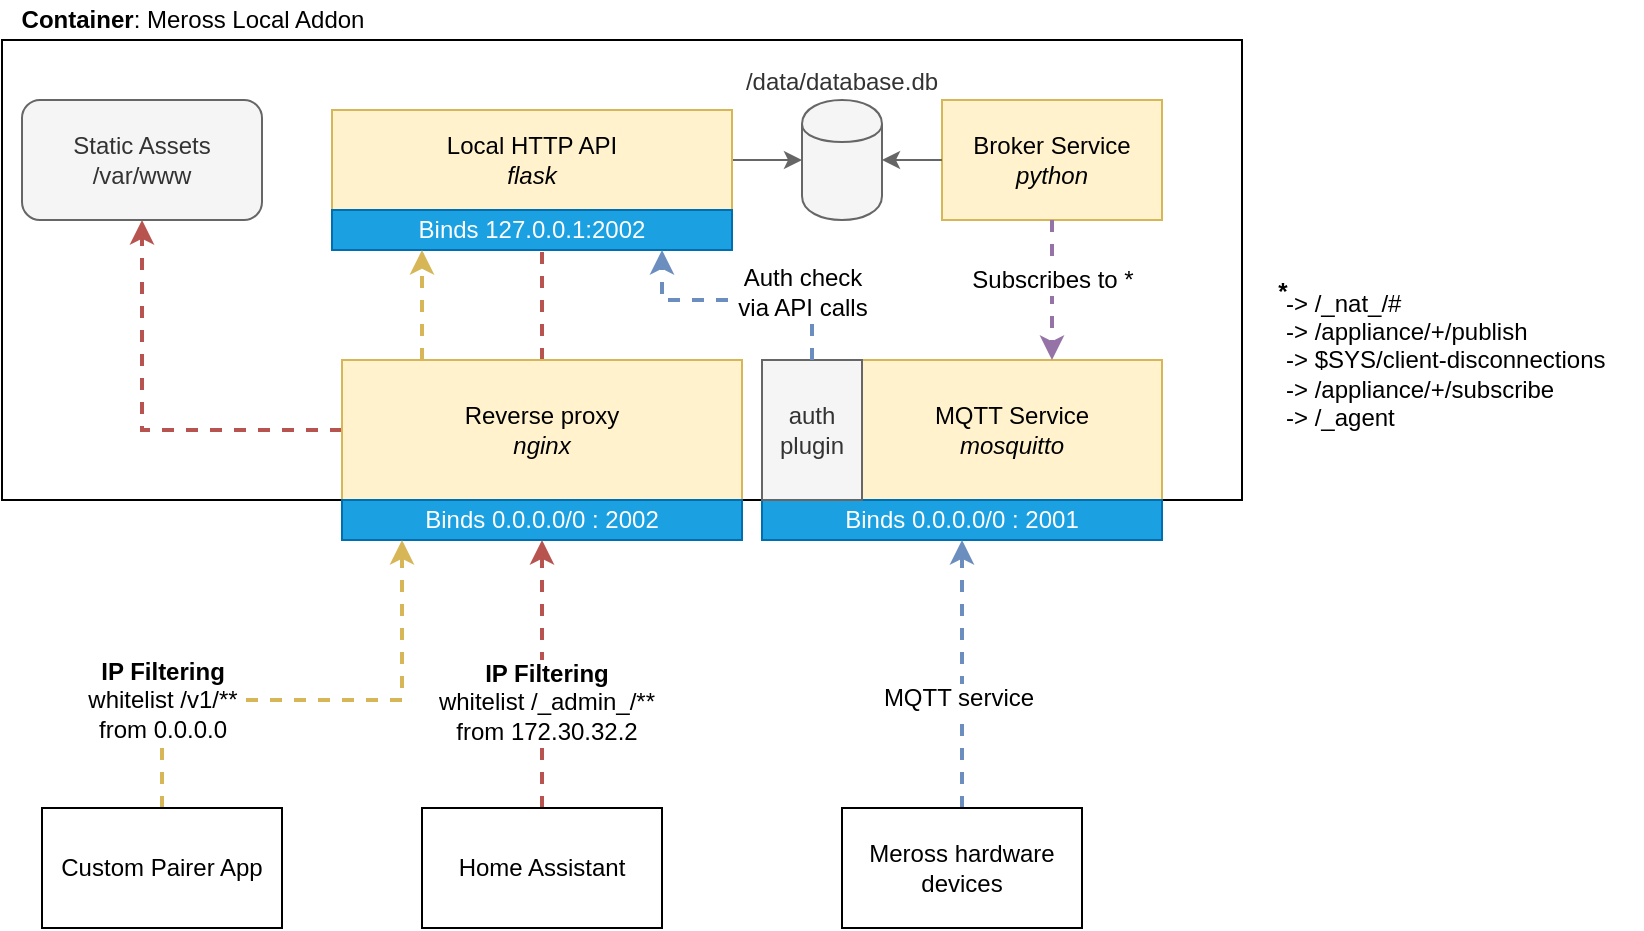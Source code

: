 <mxfile>
    <diagram id="SzWDvU71ywmw7MKfxQqC" name="Page-1">
        <mxGraphModel dx="1083" dy="484" grid="1" gridSize="10" guides="1" tooltips="1" connect="1" arrows="1" fold="1" page="1" pageScale="1" pageWidth="850" pageHeight="1100" math="0" shadow="0">
            <root>
                <mxCell id="0"/>
                <mxCell id="1" parent="0"/>
                <mxCell id="n87xrL4a0USTosJ86s_9-1" value="" style="rounded=0;whiteSpace=wrap;html=1;" parent="1" vertex="1">
                    <mxGeometry x="30" y="60" width="620" height="230" as="geometry"/>
                </mxCell>
                <mxCell id="n87xrL4a0USTosJ86s_9-2" value="&lt;b&gt;Container&lt;/b&gt;: Meross Local Addon" style="text;html=1;align=center;verticalAlign=middle;resizable=0;points=[];autosize=1;" parent="1" vertex="1">
                    <mxGeometry x="30" y="40" width="190" height="20" as="geometry"/>
                </mxCell>
                <mxCell id="n87xrL4a0USTosJ86s_9-20" style="edgeStyle=orthogonalEdgeStyle;rounded=0;orthogonalLoop=1;jettySize=auto;html=1;fillColor=#f8cecc;strokeColor=#b85450;dashed=1;strokeWidth=2;" parent="1" source="n87xrL4a0USTosJ86s_9-3" target="n87xrL4a0USTosJ86s_9-19" edge="1">
                    <mxGeometry relative="1" as="geometry"/>
                </mxCell>
                <mxCell id="n87xrL4a0USTosJ86s_9-21" style="edgeStyle=orthogonalEdgeStyle;rounded=0;orthogonalLoop=1;jettySize=auto;html=1;entryX=0.5;entryY=1;entryDx=0;entryDy=0;fillColor=#f8cecc;strokeColor=#b85450;dashed=1;strokeWidth=2;" parent="1" source="n87xrL4a0USTosJ86s_9-3" target="n87xrL4a0USTosJ86s_9-10" edge="1">
                    <mxGeometry relative="1" as="geometry">
                        <Array as="points">
                            <mxPoint x="300" y="120"/>
                        </Array>
                    </mxGeometry>
                </mxCell>
                <mxCell id="n87xrL4a0USTosJ86s_9-3" value="Reverse proxy&lt;br&gt;&lt;i&gt;nginx&lt;/i&gt;" style="rounded=0;whiteSpace=wrap;html=1;fillColor=#fff2cc;strokeColor=#d6b656;" parent="1" vertex="1">
                    <mxGeometry x="200" y="220" width="200" height="70" as="geometry"/>
                </mxCell>
                <mxCell id="RzaZcnIC_kLMkkmVuZrI-8" style="edgeStyle=orthogonalEdgeStyle;rounded=0;orthogonalLoop=1;jettySize=auto;html=1;entryX=0;entryY=0.5;entryDx=0;entryDy=0;strokeWidth=1;endArrow=classic;endFill=1;fillColor=#f5f5f5;strokeColor=#666666;" parent="1" source="n87xrL4a0USTosJ86s_9-5" target="n87xrL4a0USTosJ86s_9-12" edge="1">
                    <mxGeometry relative="1" as="geometry"/>
                </mxCell>
                <mxCell id="n87xrL4a0USTosJ86s_9-5" value="Local HTTP API&lt;br&gt;&lt;i&gt;flask&lt;/i&gt;" style="rounded=0;whiteSpace=wrap;html=1;fillColor=#fff2cc;strokeColor=#d6b656;" parent="1" vertex="1">
                    <mxGeometry x="195" y="95" width="200" height="50" as="geometry"/>
                </mxCell>
                <mxCell id="n87xrL4a0USTosJ86s_9-6" value="Broker Service&lt;br&gt;&lt;i&gt;python&lt;/i&gt;" style="rounded=0;whiteSpace=wrap;html=1;fillColor=#fff2cc;strokeColor=#d6b656;" parent="1" vertex="1">
                    <mxGeometry x="500" y="90" width="110" height="60" as="geometry"/>
                </mxCell>
                <mxCell id="n87xrL4a0USTosJ86s_9-7" value="MQTT Service&lt;br&gt;&lt;i&gt;mosquitto&lt;/i&gt;" style="rounded=0;whiteSpace=wrap;html=1;fillColor=#fff2cc;strokeColor=#d6b656;" parent="1" vertex="1">
                    <mxGeometry x="460" y="220" width="150" height="70" as="geometry"/>
                </mxCell>
                <mxCell id="n87xrL4a0USTosJ86s_9-8" value="Binds 0.0.0.0/0 : 2002" style="rounded=0;whiteSpace=wrap;html=1;fillColor=#1ba1e2;strokeColor=#006EAF;fontColor=#ffffff;" parent="1" vertex="1">
                    <mxGeometry x="200" y="290" width="200" height="20" as="geometry"/>
                </mxCell>
                <mxCell id="n87xrL4a0USTosJ86s_9-9" value="Binds 0.0.0.0/0 : 2001" style="rounded=0;whiteSpace=wrap;html=1;fillColor=#1ba1e2;strokeColor=#006EAF;fontColor=#ffffff;" parent="1" vertex="1">
                    <mxGeometry x="410" y="290" width="200" height="20" as="geometry"/>
                </mxCell>
                <mxCell id="n87xrL4a0USTosJ86s_9-10" value="Binds 127.0.0.1:2002" style="rounded=0;whiteSpace=wrap;html=1;fillColor=#1ba1e2;strokeColor=#006EAF;fontColor=#ffffff;" parent="1" vertex="1">
                    <mxGeometry x="195" y="145" width="200" height="20" as="geometry"/>
                </mxCell>
                <mxCell id="n87xrL4a0USTosJ86s_9-11" value="auth&lt;br&gt;plugin" style="rounded=0;whiteSpace=wrap;html=1;fillColor=#f5f5f5;strokeColor=#666666;fontColor=#333333;" parent="1" vertex="1">
                    <mxGeometry x="410" y="220" width="50" height="70" as="geometry"/>
                </mxCell>
                <mxCell id="n87xrL4a0USTosJ86s_9-12" value="/data/database.db" style="shape=cylinder;whiteSpace=wrap;html=1;boundedLbl=1;backgroundOutline=1;fillColor=#f5f5f5;strokeColor=#666666;fontColor=#333333;labelPosition=center;verticalLabelPosition=top;align=center;verticalAlign=bottom;" parent="1" vertex="1">
                    <mxGeometry x="430" y="90" width="40" height="60" as="geometry"/>
                </mxCell>
                <mxCell id="n87xrL4a0USTosJ86s_9-19" value="Static Assets&lt;br&gt;/var/www" style="rounded=1;whiteSpace=wrap;html=1;fillColor=#f5f5f5;strokeColor=#666666;fontColor=#333333;" parent="1" vertex="1">
                    <mxGeometry x="40" y="90" width="120" height="60" as="geometry"/>
                </mxCell>
                <mxCell id="n87xrL4a0USTosJ86s_9-27" style="edgeStyle=orthogonalEdgeStyle;rounded=0;orthogonalLoop=1;jettySize=auto;html=1;fillColor=#dae8fc;strokeColor=#6c8ebf;strokeWidth=2;dashed=1;" parent="1" source="n87xrL4a0USTosJ86s_9-22" target="n87xrL4a0USTosJ86s_9-9" edge="1">
                    <mxGeometry relative="1" as="geometry"/>
                </mxCell>
                <mxCell id="n87xrL4a0USTosJ86s_9-28" value="MQTT service" style="text;html=1;align=center;verticalAlign=middle;resizable=0;points=[];labelBackgroundColor=#ffffff;" parent="n87xrL4a0USTosJ86s_9-27" vertex="1" connectable="0">
                    <mxGeometry x="-0.175" y="2" relative="1" as="geometry">
                        <mxPoint as="offset"/>
                    </mxGeometry>
                </mxCell>
                <mxCell id="n87xrL4a0USTosJ86s_9-22" value="Meross hardware devices" style="rounded=0;whiteSpace=wrap;html=1;" parent="1" vertex="1">
                    <mxGeometry x="450" y="444" width="120" height="60" as="geometry"/>
                </mxCell>
                <mxCell id="n87xrL4a0USTosJ86s_9-25" style="edgeStyle=orthogonalEdgeStyle;rounded=0;orthogonalLoop=1;jettySize=auto;html=1;entryX=0.5;entryY=1;entryDx=0;entryDy=0;fillColor=#f8cecc;strokeColor=#b85450;strokeWidth=2;dashed=1;" parent="1" source="n87xrL4a0USTosJ86s_9-24" target="n87xrL4a0USTosJ86s_9-8" edge="1">
                    <mxGeometry relative="1" as="geometry"/>
                </mxCell>
                <mxCell id="n87xrL4a0USTosJ86s_9-26" value="&lt;b&gt;IP Filtering&lt;br&gt;&lt;/b&gt;whitelist /_admin_/** &lt;br&gt;from 172.30.32.2" style="text;html=1;align=center;verticalAlign=middle;resizable=0;points=[];labelBackgroundColor=#ffffff;" parent="n87xrL4a0USTosJ86s_9-25" vertex="1" connectable="0">
                    <mxGeometry x="-0.2" y="-2" relative="1" as="geometry">
                        <mxPoint as="offset"/>
                    </mxGeometry>
                </mxCell>
                <mxCell id="n87xrL4a0USTosJ86s_9-24" value="Home Assistant" style="rounded=0;whiteSpace=wrap;html=1;" parent="1" vertex="1">
                    <mxGeometry x="240" y="444" width="120" height="60" as="geometry"/>
                </mxCell>
                <mxCell id="n87xrL4a0USTosJ86s_9-30" style="edgeStyle=orthogonalEdgeStyle;rounded=0;orthogonalLoop=1;jettySize=auto;html=1;fillColor=#fff2cc;strokeColor=#d6b656;strokeWidth=2;dashed=1;" parent="1" source="n87xrL4a0USTosJ86s_9-29" target="n87xrL4a0USTosJ86s_9-8" edge="1">
                    <mxGeometry relative="1" as="geometry">
                        <Array as="points">
                            <mxPoint x="110" y="390"/>
                            <mxPoint x="230" y="390"/>
                        </Array>
                    </mxGeometry>
                </mxCell>
                <mxCell id="n87xrL4a0USTosJ86s_9-31" value="&lt;b&gt;IP Filtering&lt;/b&gt;&lt;br&gt;whitelist /v1/** &lt;br&gt;from 0.0.0.0" style="text;html=1;align=center;verticalAlign=middle;resizable=0;points=[];labelBackgroundColor=#ffffff;" parent="n87xrL4a0USTosJ86s_9-30" vertex="1" connectable="0">
                    <mxGeometry x="-0.215" y="-4" relative="1" as="geometry">
                        <mxPoint x="-46" y="-4" as="offset"/>
                    </mxGeometry>
                </mxCell>
                <mxCell id="n87xrL4a0USTosJ86s_9-29" value="Custom Pairer App" style="rounded=0;whiteSpace=wrap;html=1;" parent="1" vertex="1">
                    <mxGeometry x="50" y="444" width="120" height="60" as="geometry"/>
                </mxCell>
                <mxCell id="RzaZcnIC_kLMkkmVuZrI-3" style="edgeStyle=orthogonalEdgeStyle;rounded=0;orthogonalLoop=1;jettySize=auto;html=1;fillColor=#dae8fc;strokeColor=#6c8ebf;dashed=1;strokeWidth=2;" parent="1" source="n87xrL4a0USTosJ86s_9-11" target="n87xrL4a0USTosJ86s_9-10" edge="1">
                    <mxGeometry relative="1" as="geometry">
                        <mxPoint x="210" y="300" as="sourcePoint"/>
                        <mxPoint x="120" y="230" as="targetPoint"/>
                        <Array as="points">
                            <mxPoint x="435" y="190"/>
                            <mxPoint x="360" y="190"/>
                        </Array>
                    </mxGeometry>
                </mxCell>
                <mxCell id="RzaZcnIC_kLMkkmVuZrI-4" value="Auth check&lt;br&gt;via API calls" style="text;html=1;align=center;verticalAlign=middle;resizable=0;points=[];labelBackgroundColor=#ffffff;" parent="RzaZcnIC_kLMkkmVuZrI-3" vertex="1" connectable="0">
                    <mxGeometry x="-0.179" y="-3" relative="1" as="geometry">
                        <mxPoint x="18" y="-1" as="offset"/>
                    </mxGeometry>
                </mxCell>
                <mxCell id="RzaZcnIC_kLMkkmVuZrI-6" style="edgeStyle=orthogonalEdgeStyle;rounded=0;orthogonalLoop=1;jettySize=auto;html=1;fillColor=#fff2cc;strokeColor=#d6b656;strokeWidth=2;dashed=1;" parent="1" source="n87xrL4a0USTosJ86s_9-3" target="n87xrL4a0USTosJ86s_9-10" edge="1">
                    <mxGeometry relative="1" as="geometry">
                        <Array as="points">
                            <mxPoint x="240" y="200"/>
                            <mxPoint x="240" y="200"/>
                        </Array>
                        <mxPoint x="120" y="530" as="sourcePoint"/>
                        <mxPoint x="210" y="360" as="targetPoint"/>
                    </mxGeometry>
                </mxCell>
                <mxCell id="RzaZcnIC_kLMkkmVuZrI-9" style="edgeStyle=orthogonalEdgeStyle;rounded=0;orthogonalLoop=1;jettySize=auto;html=1;strokeWidth=1;endArrow=none;endFill=0;fillColor=#f5f5f5;strokeColor=#666666;startArrow=classic;startFill=1;" parent="1" source="n87xrL4a0USTosJ86s_9-12" target="n87xrL4a0USTosJ86s_9-6" edge="1">
                    <mxGeometry relative="1" as="geometry">
                        <mxPoint x="405" y="130" as="sourcePoint"/>
                        <mxPoint x="460" y="130" as="targetPoint"/>
                    </mxGeometry>
                </mxCell>
                <mxCell id="RzaZcnIC_kLMkkmVuZrI-10" style="edgeStyle=orthogonalEdgeStyle;rounded=0;orthogonalLoop=1;jettySize=auto;html=1;fillColor=#e1d5e7;strokeColor=#9673a6;dashed=1;strokeWidth=2;" parent="1" source="n87xrL4a0USTosJ86s_9-6" target="n87xrL4a0USTosJ86s_9-7" edge="1">
                    <mxGeometry relative="1" as="geometry">
                        <mxPoint x="600" y="170" as="sourcePoint"/>
                        <mxPoint x="370" y="130" as="targetPoint"/>
                        <Array as="points">
                            <mxPoint x="555" y="240"/>
                            <mxPoint x="555" y="240"/>
                        </Array>
                    </mxGeometry>
                </mxCell>
                <mxCell id="RzaZcnIC_kLMkkmVuZrI-11" value="Subscribes to *" style="text;html=1;align=center;verticalAlign=middle;resizable=0;points=[];labelBackgroundColor=#ffffff;" parent="RzaZcnIC_kLMkkmVuZrI-10" vertex="1" connectable="0">
                    <mxGeometry x="-0.179" y="-3" relative="1" as="geometry">
                        <mxPoint x="3" y="1" as="offset"/>
                    </mxGeometry>
                </mxCell>
                <mxCell id="RzaZcnIC_kLMkkmVuZrI-12" value="&lt;span style=&quot;background-color: rgb(255 , 255 , 255)&quot;&gt;-&amp;gt; /_nat_/#&lt;/span&gt;&lt;div&gt;-&amp;gt; /appliance/+/publish&lt;/div&gt;&lt;div&gt;-&amp;gt; $SYS/client-disconnections&lt;/div&gt;&lt;div&gt;-&amp;gt; /appliance/+/subscribe&lt;/div&gt;&lt;div&gt;-&amp;gt; /_agent&lt;/div&gt;" style="text;html=1;align=left;verticalAlign=middle;resizable=0;points=[];autosize=1;" parent="1" vertex="1">
                    <mxGeometry x="670" y="180" width="180" height="80" as="geometry"/>
                </mxCell>
                <mxCell id="RzaZcnIC_kLMkkmVuZrI-13" value="*" style="text;html=1;align=center;verticalAlign=middle;resizable=0;points=[];autosize=1;fontStyle=1" parent="1" vertex="1">
                    <mxGeometry x="660" y="176" width="20" height="20" as="geometry"/>
                </mxCell>
            </root>
        </mxGraphModel>
    </diagram>
</mxfile>